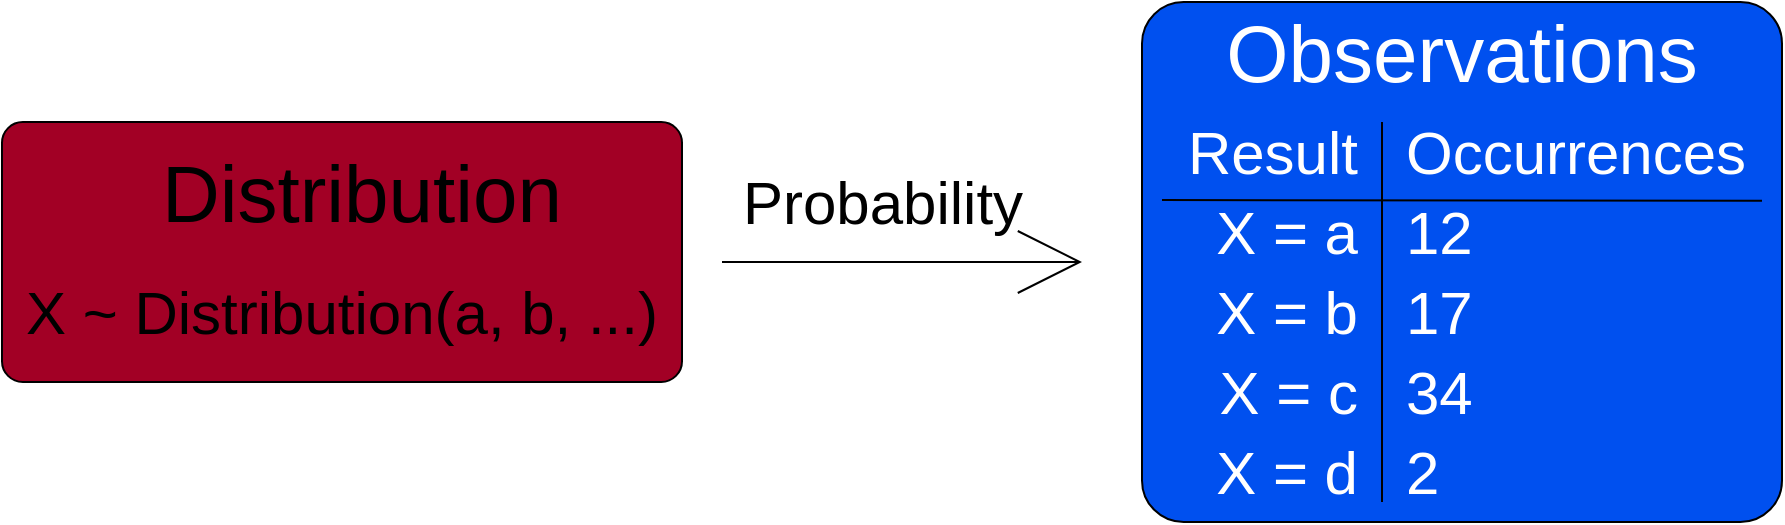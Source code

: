 <mxfile>
    <diagram id="hdWrp7cVL7U36qga1n5I" name="Page-1">
        <mxGraphModel dx="1906" dy="1041" grid="1" gridSize="10" guides="1" tooltips="1" connect="1" arrows="1" fold="1" page="1" pageScale="1" pageWidth="850" pageHeight="1100" math="0" shadow="0">
            <root>
                <mxCell id="0"/>
                <mxCell id="1" parent="0"/>
                <mxCell id="23" value="" style="rounded=1;whiteSpace=wrap;html=1;fontSize=30;arcSize=8;fillColor=#0050ef;fontColor=#FFFFFF;strokeColor=#000000;" vertex="1" parent="1">
                    <mxGeometry x="600" y="110" width="320" height="260" as="geometry"/>
                </mxCell>
                <mxCell id="22" value="" style="rounded=1;whiteSpace=wrap;html=1;fontSize=30;arcSize=8;fillColor=#a20025;fontColor=#ffffff;strokeColor=#000000;" vertex="1" parent="1">
                    <mxGeometry x="30" y="170" width="340" height="130" as="geometry"/>
                </mxCell>
                <mxCell id="2" value="X ~ Distribution(a, b, ...)" style="text;html=1;strokeColor=none;fillColor=none;align=center;verticalAlign=middle;whiteSpace=wrap;rounded=0;fontSize=30;" vertex="1" parent="1">
                    <mxGeometry x="30" y="250" width="340" height="30" as="geometry"/>
                </mxCell>
                <mxCell id="4" value="Observations" style="text;html=1;strokeColor=none;fillColor=none;align=center;verticalAlign=middle;whiteSpace=wrap;rounded=0;fontSize=40;fontColor=#FFFFFF;" vertex="1" parent="1">
                    <mxGeometry x="640" y="120" width="240" height="30" as="geometry"/>
                </mxCell>
                <mxCell id="5" value="" style="endArrow=none;html=1;fontSize=40;fontColor=#FFFFFF;" edge="1" parent="1">
                    <mxGeometry width="50" height="50" relative="1" as="geometry">
                        <mxPoint x="720" y="360" as="sourcePoint"/>
                        <mxPoint x="720" y="170" as="targetPoint"/>
                    </mxGeometry>
                </mxCell>
                <mxCell id="6" value="12" style="text;html=1;strokeColor=none;fillColor=none;align=left;verticalAlign=middle;whiteSpace=wrap;rounded=0;fontSize=30;fontColor=#FFFFFF;" vertex="1" parent="1">
                    <mxGeometry x="730" y="210" width="180" height="30" as="geometry"/>
                </mxCell>
                <mxCell id="7" value="17" style="text;html=1;strokeColor=none;fillColor=none;align=left;verticalAlign=middle;whiteSpace=wrap;rounded=0;fontSize=30;fontColor=#FFFFFF;" vertex="1" parent="1">
                    <mxGeometry x="730" y="250" width="180" height="30" as="geometry"/>
                </mxCell>
                <mxCell id="8" value="34" style="text;html=1;strokeColor=none;fillColor=none;align=left;verticalAlign=middle;whiteSpace=wrap;rounded=0;fontSize=30;fontColor=#FFFFFF;" vertex="1" parent="1">
                    <mxGeometry x="730" y="290" width="180" height="30" as="geometry"/>
                </mxCell>
                <mxCell id="9" value="2" style="text;html=1;strokeColor=none;fillColor=none;align=left;verticalAlign=middle;whiteSpace=wrap;rounded=0;fontSize=30;fontColor=#FFFFFF;" vertex="1" parent="1">
                    <mxGeometry x="730" y="330" width="180" height="30" as="geometry"/>
                </mxCell>
                <mxCell id="11" value="X = a" style="text;html=1;strokeColor=none;fillColor=none;align=right;verticalAlign=middle;whiteSpace=wrap;rounded=0;fontSize=30;fontColor=#FFFFFF;" vertex="1" parent="1">
                    <mxGeometry x="610" y="210" width="100" height="30" as="geometry"/>
                </mxCell>
                <mxCell id="12" value="X = b" style="text;html=1;strokeColor=none;fillColor=none;align=right;verticalAlign=middle;whiteSpace=wrap;rounded=0;fontSize=30;fontColor=#FFFFFF;" vertex="1" parent="1">
                    <mxGeometry x="630" y="250" width="80" height="30" as="geometry"/>
                </mxCell>
                <mxCell id="13" value="X = c" style="text;html=1;strokeColor=none;fillColor=none;align=right;verticalAlign=middle;whiteSpace=wrap;rounded=0;fontSize=30;fontColor=#FFFFFF;" vertex="1" parent="1">
                    <mxGeometry x="630" y="290" width="80" height="30" as="geometry"/>
                </mxCell>
                <mxCell id="14" value="X = d" style="text;html=1;strokeColor=none;fillColor=none;align=right;verticalAlign=middle;whiteSpace=wrap;rounded=0;fontSize=30;fontColor=#FFFFFF;" vertex="1" parent="1">
                    <mxGeometry x="600" y="330" width="110" height="30" as="geometry"/>
                </mxCell>
                <mxCell id="17" value="Result" style="text;html=1;strokeColor=none;fillColor=none;align=right;verticalAlign=middle;whiteSpace=wrap;rounded=0;fontSize=30;fontColor=#FFFFFF;" vertex="1" parent="1">
                    <mxGeometry x="650" y="170" width="60" height="30" as="geometry"/>
                </mxCell>
                <mxCell id="18" value="Occurrences" style="text;html=1;strokeColor=none;fillColor=none;align=left;verticalAlign=middle;whiteSpace=wrap;rounded=0;fontSize=30;fontColor=#FFFFFF;" vertex="1" parent="1">
                    <mxGeometry x="730" y="170" width="130" height="30" as="geometry"/>
                </mxCell>
                <mxCell id="19" value="" style="endArrow=none;html=1;fontSize=40;fontColor=#FFFFFF;" edge="1" parent="1">
                    <mxGeometry width="50" height="50" relative="1" as="geometry">
                        <mxPoint x="910" y="209.43" as="sourcePoint"/>
                        <mxPoint x="610" y="209" as="targetPoint"/>
                    </mxGeometry>
                </mxCell>
                <mxCell id="20" value="Distribution" style="text;html=1;strokeColor=none;fillColor=none;align=center;verticalAlign=middle;whiteSpace=wrap;rounded=0;fontSize=40;" vertex="1" parent="1">
                    <mxGeometry x="90" y="190" width="240" height="30" as="geometry"/>
                </mxCell>
                <mxCell id="21" value="Probability" style="endArrow=open;html=1;fontSize=30;endFill=0;endSize=30;labelBackgroundColor=none;" edge="1" parent="1">
                    <mxGeometry x="-0.111" y="30" width="50" height="50" relative="1" as="geometry">
                        <mxPoint x="390" y="240" as="sourcePoint"/>
                        <mxPoint x="570" y="240" as="targetPoint"/>
                        <mxPoint as="offset"/>
                    </mxGeometry>
                </mxCell>
            </root>
        </mxGraphModel>
    </diagram>
</mxfile>